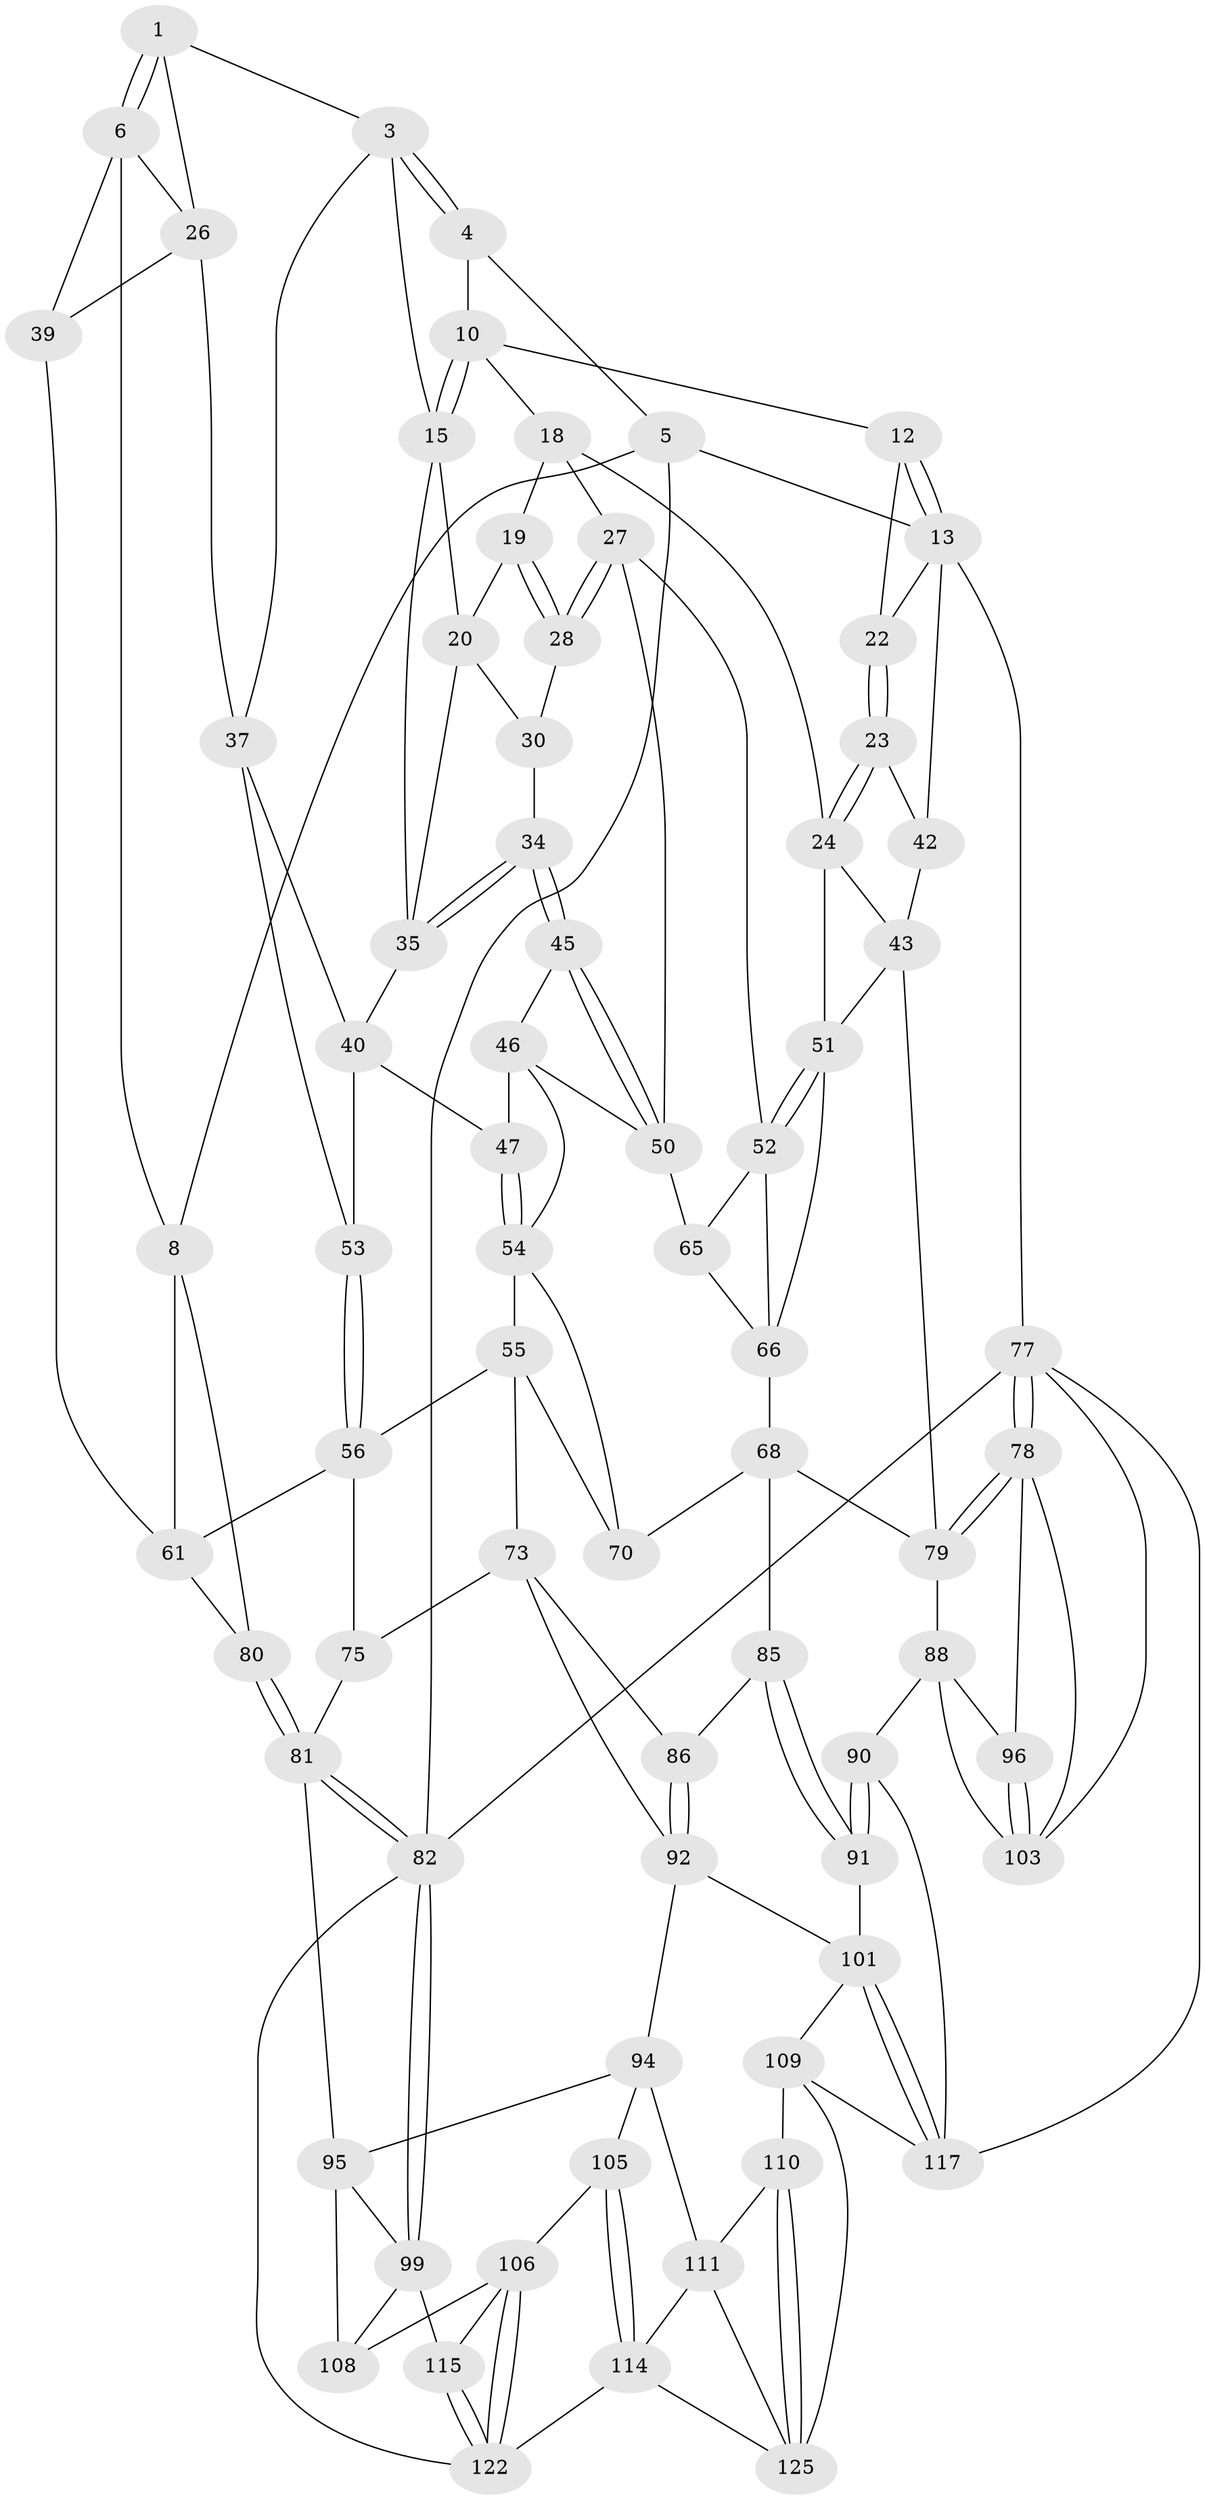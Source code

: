 // original degree distribution, {3: 0.015873015873015872, 4: 0.2857142857142857, 5: 0.42857142857142855, 6: 0.2698412698412698}
// Generated by graph-tools (version 1.1) at 2025/42/03/06/25 10:42:27]
// undirected, 73 vertices, 162 edges
graph export_dot {
graph [start="1"]
  node [color=gray90,style=filled];
  1 [pos="+0.04409671267471403+0",super="+2"];
  3 [pos="+0.26206550108269383+0.00040234558724246535",super="+17"];
  4 [pos="+0.2659998915989983+0"];
  5 [pos="+0+0",super="+9"];
  6 [pos="+0.00721657566555279+0.09103039646927832",super="+7"];
  8 [pos="+0+0.07813857257267787",super="+63"];
  10 [pos="+0.5178672031599437+0",super="+11"];
  12 [pos="+0.8053111692704212+0"];
  13 [pos="+1+0",super="+14"];
  15 [pos="+0.4980630502355241+0.061629877947701396",super="+16"];
  18 [pos="+0.7714421132157354+0",super="+25"];
  19 [pos="+0.7399290585806408+0"];
  20 [pos="+0.6443476244292853+0.05279279831326746",super="+21"];
  22 [pos="+0.8938112349024312+0.09322260373846113",super="+31"];
  23 [pos="+0.8994146576734522+0.14079763721218638",super="+32"];
  24 [pos="+0.8737292780381704+0.18364832857475327",super="+44"];
  26 [pos="+0.05567960714373252+0.10305839858588388",super="+38"];
  27 [pos="+0.7908886928852338+0.20788646863858562",super="+49"];
  28 [pos="+0.7834118262933453+0.19712261550941065",super="+29"];
  30 [pos="+0.6447324804909815+0.09300685223408849",super="+33"];
  34 [pos="+0.5612145378331378+0.1921154086042568"];
  35 [pos="+0.5302899435276012+0.1532342362910582",super="+36"];
  37 [pos="+0.2287082213915216+0.20950214376764018",super="+41"];
  39 [pos="+0.1445876857992545+0.23021916684514002"];
  40 [pos="+0.42037670259705967+0.20637281649967873",super="+48"];
  42 [pos="+1+0.025676679995995953"];
  43 [pos="+1+0.2674918808013297",super="+76"];
  45 [pos="+0.5601849137046836+0.21821068628270085"];
  46 [pos="+0.5276171194884802+0.25720043348096355",super="+57"];
  47 [pos="+0.4926140175060634+0.26336890414960284"];
  50 [pos="+0.7014414394046848+0.2935093145776343",super="+59"];
  51 [pos="+0.9365875298931017+0.43041571666172557",super="+71"];
  52 [pos="+0.8746642274050767+0.39985296693661215",super="+64"];
  53 [pos="+0.31912975506920904+0.34807267418329274"];
  54 [pos="+0.44053906482620225+0.4235428267212211",super="+58"];
  55 [pos="+0.36926944298006187+0.4207162666703893",super="+72"];
  56 [pos="+0.32849960925881044+0.3958049519654876",super="+60"];
  61 [pos="+0.12030371707582647+0.4729164617027865",super="+62"];
  65 [pos="+0.7188793941560527+0.41839778987948123"];
  66 [pos="+0.7532434861355967+0.6212327278465061",super="+67"];
  68 [pos="+0.7352140509800207+0.6432806901913404",super="+69"];
  70 [pos="+0.5644652342906876+0.4727604893055547"];
  73 [pos="+0.3778233656547316+0.6704585439343852",super="+74"];
  75 [pos="+0.16837199290363247+0.5321132740828366"];
  77 [pos="+1+1",super="+121"];
  78 [pos="+1+0.8205541277868496",super="+97"];
  79 [pos="+1+0.693327314572759",super="+87"];
  80 [pos="+0+0.36635239776760387"];
  81 [pos="+0+0.6781532028327347",super="+84"];
  82 [pos="+0+0.8786878000762591",super="+83"];
  85 [pos="+0.6193545372444534+0.684236755165772"];
  86 [pos="+0.5676105186104297+0.6944714023265449"];
  88 [pos="+0.7909403642457798+0.722567840297042",super="+89"];
  90 [pos="+0.6744022336248302+0.8806847021241497",super="+119"];
  91 [pos="+0.6329000028641169+0.8328083679008629",super="+100"];
  92 [pos="+0.47190555539911294+0.8628121649197031",super="+93"];
  94 [pos="+0.28395606879034546+0.7883229388400637",super="+104"];
  95 [pos="+0.06378696680982322+0.6831466490053087",super="+98"];
  96 [pos="+0.8363818105368698+0.784565799027724"];
  99 [pos="+0+0.8800361600119001",super="+112"];
  101 [pos="+0.4997425036772314+0.8884321089575767",super="+102"];
  103 [pos="+0.7798552696346968+0.9039321174388402",super="+116"];
  105 [pos="+0.16186663553310937+0.8830293878642372"];
  106 [pos="+0.14280677995061986+0.8894650234061863",super="+107"];
  108 [pos="+0.09345681035854023+0.8507573568281941"];
  109 [pos="+0.4431148937703321+0.8938984603435768",super="+118"];
  110 [pos="+0.3743108748607679+0.9215791657572666"];
  111 [pos="+0.28001193053460727+0.8189098064485651",super="+113"];
  114 [pos="+0.26102911582194155+0.9854046283718051",super="+123"];
  115 [pos="+0.027861869682989024+0.954123374889699"];
  117 [pos="+0.4593723329797962+1",super="+120"];
  122 [pos="+0.1309217221249086+1",super="+124"];
  125 [pos="+0.37307475110105626+0.9294730382784269",super="+126"];
  1 -- 6;
  1 -- 6;
  1 -- 26;
  1 -- 3;
  3 -- 4;
  3 -- 4;
  3 -- 37;
  3 -- 15;
  4 -- 5;
  4 -- 10;
  5 -- 8;
  5 -- 13;
  5 -- 82;
  6 -- 26;
  6 -- 8;
  6 -- 39;
  8 -- 80;
  8 -- 61;
  10 -- 15;
  10 -- 15;
  10 -- 18;
  10 -- 12;
  12 -- 13;
  12 -- 13;
  12 -- 22;
  13 -- 42;
  13 -- 77;
  13 -- 22;
  15 -- 20;
  15 -- 35;
  18 -- 19;
  18 -- 24;
  18 -- 27;
  19 -- 20;
  19 -- 28;
  19 -- 28;
  20 -- 30;
  20 -- 35;
  22 -- 23 [weight=2];
  22 -- 23;
  23 -- 24;
  23 -- 24;
  23 -- 42;
  24 -- 51;
  24 -- 43;
  26 -- 37;
  26 -- 39;
  27 -- 28;
  27 -- 28;
  27 -- 50;
  27 -- 52;
  28 -- 30 [weight=2];
  30 -- 34;
  34 -- 35;
  34 -- 35;
  34 -- 45;
  34 -- 45;
  35 -- 40;
  37 -- 40;
  37 -- 53;
  39 -- 61;
  40 -- 53;
  40 -- 47;
  42 -- 43;
  43 -- 79;
  43 -- 51;
  45 -- 46;
  45 -- 50;
  45 -- 50;
  46 -- 47;
  46 -- 54;
  46 -- 50;
  47 -- 54;
  47 -- 54;
  50 -- 65;
  51 -- 52;
  51 -- 52;
  51 -- 66;
  52 -- 65;
  52 -- 66;
  53 -- 56;
  53 -- 56;
  54 -- 55;
  54 -- 70;
  55 -- 56;
  55 -- 73;
  55 -- 70;
  56 -- 75;
  56 -- 61;
  61 -- 80;
  65 -- 66;
  66 -- 68;
  68 -- 85;
  68 -- 70;
  68 -- 79;
  73 -- 86;
  73 -- 75;
  73 -- 92;
  75 -- 81;
  77 -- 78;
  77 -- 78;
  77 -- 103;
  77 -- 82;
  77 -- 117;
  78 -- 79;
  78 -- 79;
  78 -- 96;
  78 -- 103;
  79 -- 88;
  80 -- 81;
  80 -- 81;
  81 -- 82;
  81 -- 82;
  81 -- 95;
  82 -- 99;
  82 -- 99;
  82 -- 122;
  85 -- 86;
  85 -- 91;
  85 -- 91;
  86 -- 92;
  86 -- 92;
  88 -- 96;
  88 -- 90;
  88 -- 103;
  90 -- 91 [weight=2];
  90 -- 91;
  90 -- 117;
  91 -- 101;
  92 -- 94;
  92 -- 101;
  94 -- 95;
  94 -- 105;
  94 -- 111;
  95 -- 99;
  95 -- 108;
  96 -- 103;
  96 -- 103;
  99 -- 115;
  99 -- 108;
  101 -- 117;
  101 -- 117;
  101 -- 109;
  105 -- 106;
  105 -- 114;
  105 -- 114;
  106 -- 122;
  106 -- 122;
  106 -- 115;
  106 -- 108;
  109 -- 110;
  109 -- 117;
  109 -- 125;
  110 -- 111;
  110 -- 125;
  110 -- 125;
  111 -- 114;
  111 -- 125;
  114 -- 122;
  114 -- 125;
  115 -- 122;
  115 -- 122;
}
